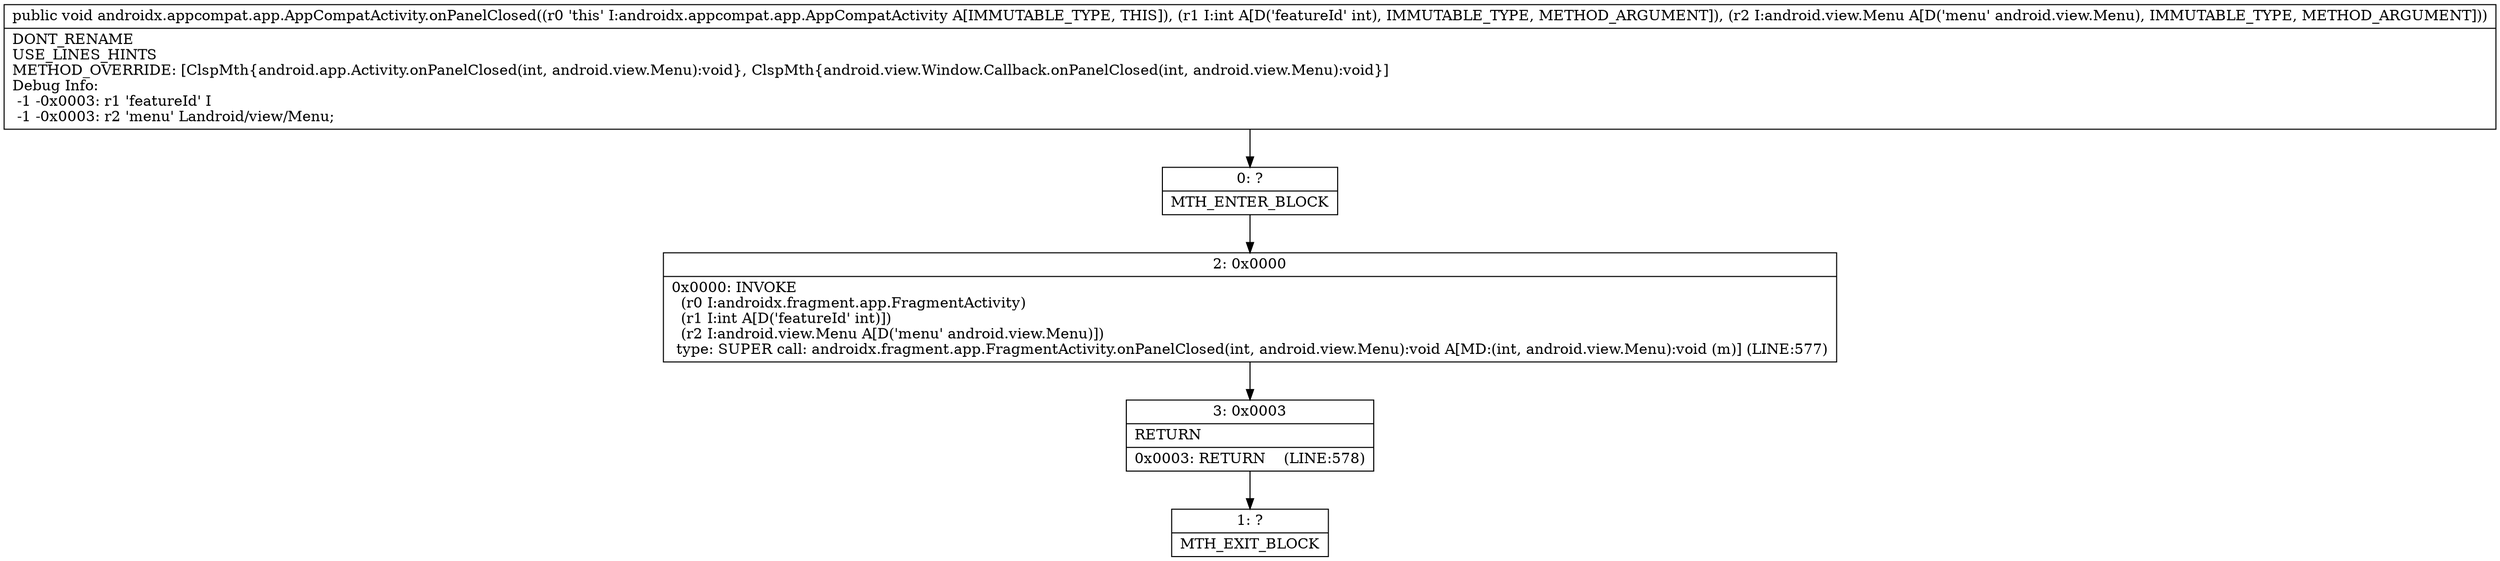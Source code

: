 digraph "CFG forandroidx.appcompat.app.AppCompatActivity.onPanelClosed(ILandroid\/view\/Menu;)V" {
Node_0 [shape=record,label="{0\:\ ?|MTH_ENTER_BLOCK\l}"];
Node_2 [shape=record,label="{2\:\ 0x0000|0x0000: INVOKE  \l  (r0 I:androidx.fragment.app.FragmentActivity)\l  (r1 I:int A[D('featureId' int)])\l  (r2 I:android.view.Menu A[D('menu' android.view.Menu)])\l type: SUPER call: androidx.fragment.app.FragmentActivity.onPanelClosed(int, android.view.Menu):void A[MD:(int, android.view.Menu):void (m)] (LINE:577)\l}"];
Node_3 [shape=record,label="{3\:\ 0x0003|RETURN\l|0x0003: RETURN    (LINE:578)\l}"];
Node_1 [shape=record,label="{1\:\ ?|MTH_EXIT_BLOCK\l}"];
MethodNode[shape=record,label="{public void androidx.appcompat.app.AppCompatActivity.onPanelClosed((r0 'this' I:androidx.appcompat.app.AppCompatActivity A[IMMUTABLE_TYPE, THIS]), (r1 I:int A[D('featureId' int), IMMUTABLE_TYPE, METHOD_ARGUMENT]), (r2 I:android.view.Menu A[D('menu' android.view.Menu), IMMUTABLE_TYPE, METHOD_ARGUMENT]))  | DONT_RENAME\lUSE_LINES_HINTS\lMETHOD_OVERRIDE: [ClspMth\{android.app.Activity.onPanelClosed(int, android.view.Menu):void\}, ClspMth\{android.view.Window.Callback.onPanelClosed(int, android.view.Menu):void\}]\lDebug Info:\l  \-1 \-0x0003: r1 'featureId' I\l  \-1 \-0x0003: r2 'menu' Landroid\/view\/Menu;\l}"];
MethodNode -> Node_0;Node_0 -> Node_2;
Node_2 -> Node_3;
Node_3 -> Node_1;
}

